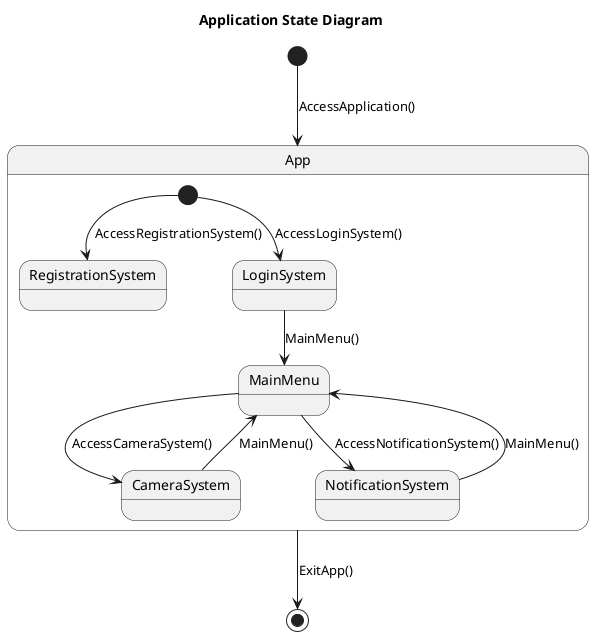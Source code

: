 @startuml
title Application State Diagram
[*]-->App :AccessApplication()
state App{
MainMenu --> CameraSystem:AccessCameraSystem()
[*] --> RegistrationSystem:AccessRegistrationSystem()
LoginSystem --> MainMenu: MainMenu()
[*] --> LoginSystem:AccessLoginSystem()
MainMenu --> NotificationSystem:AccessNotificationSystem()
NotificationSystem --> MainMenu :MainMenu()
CameraSystem --> MainMenu :MainMenu()
}
App --> [*]:ExitApp()
@enduml